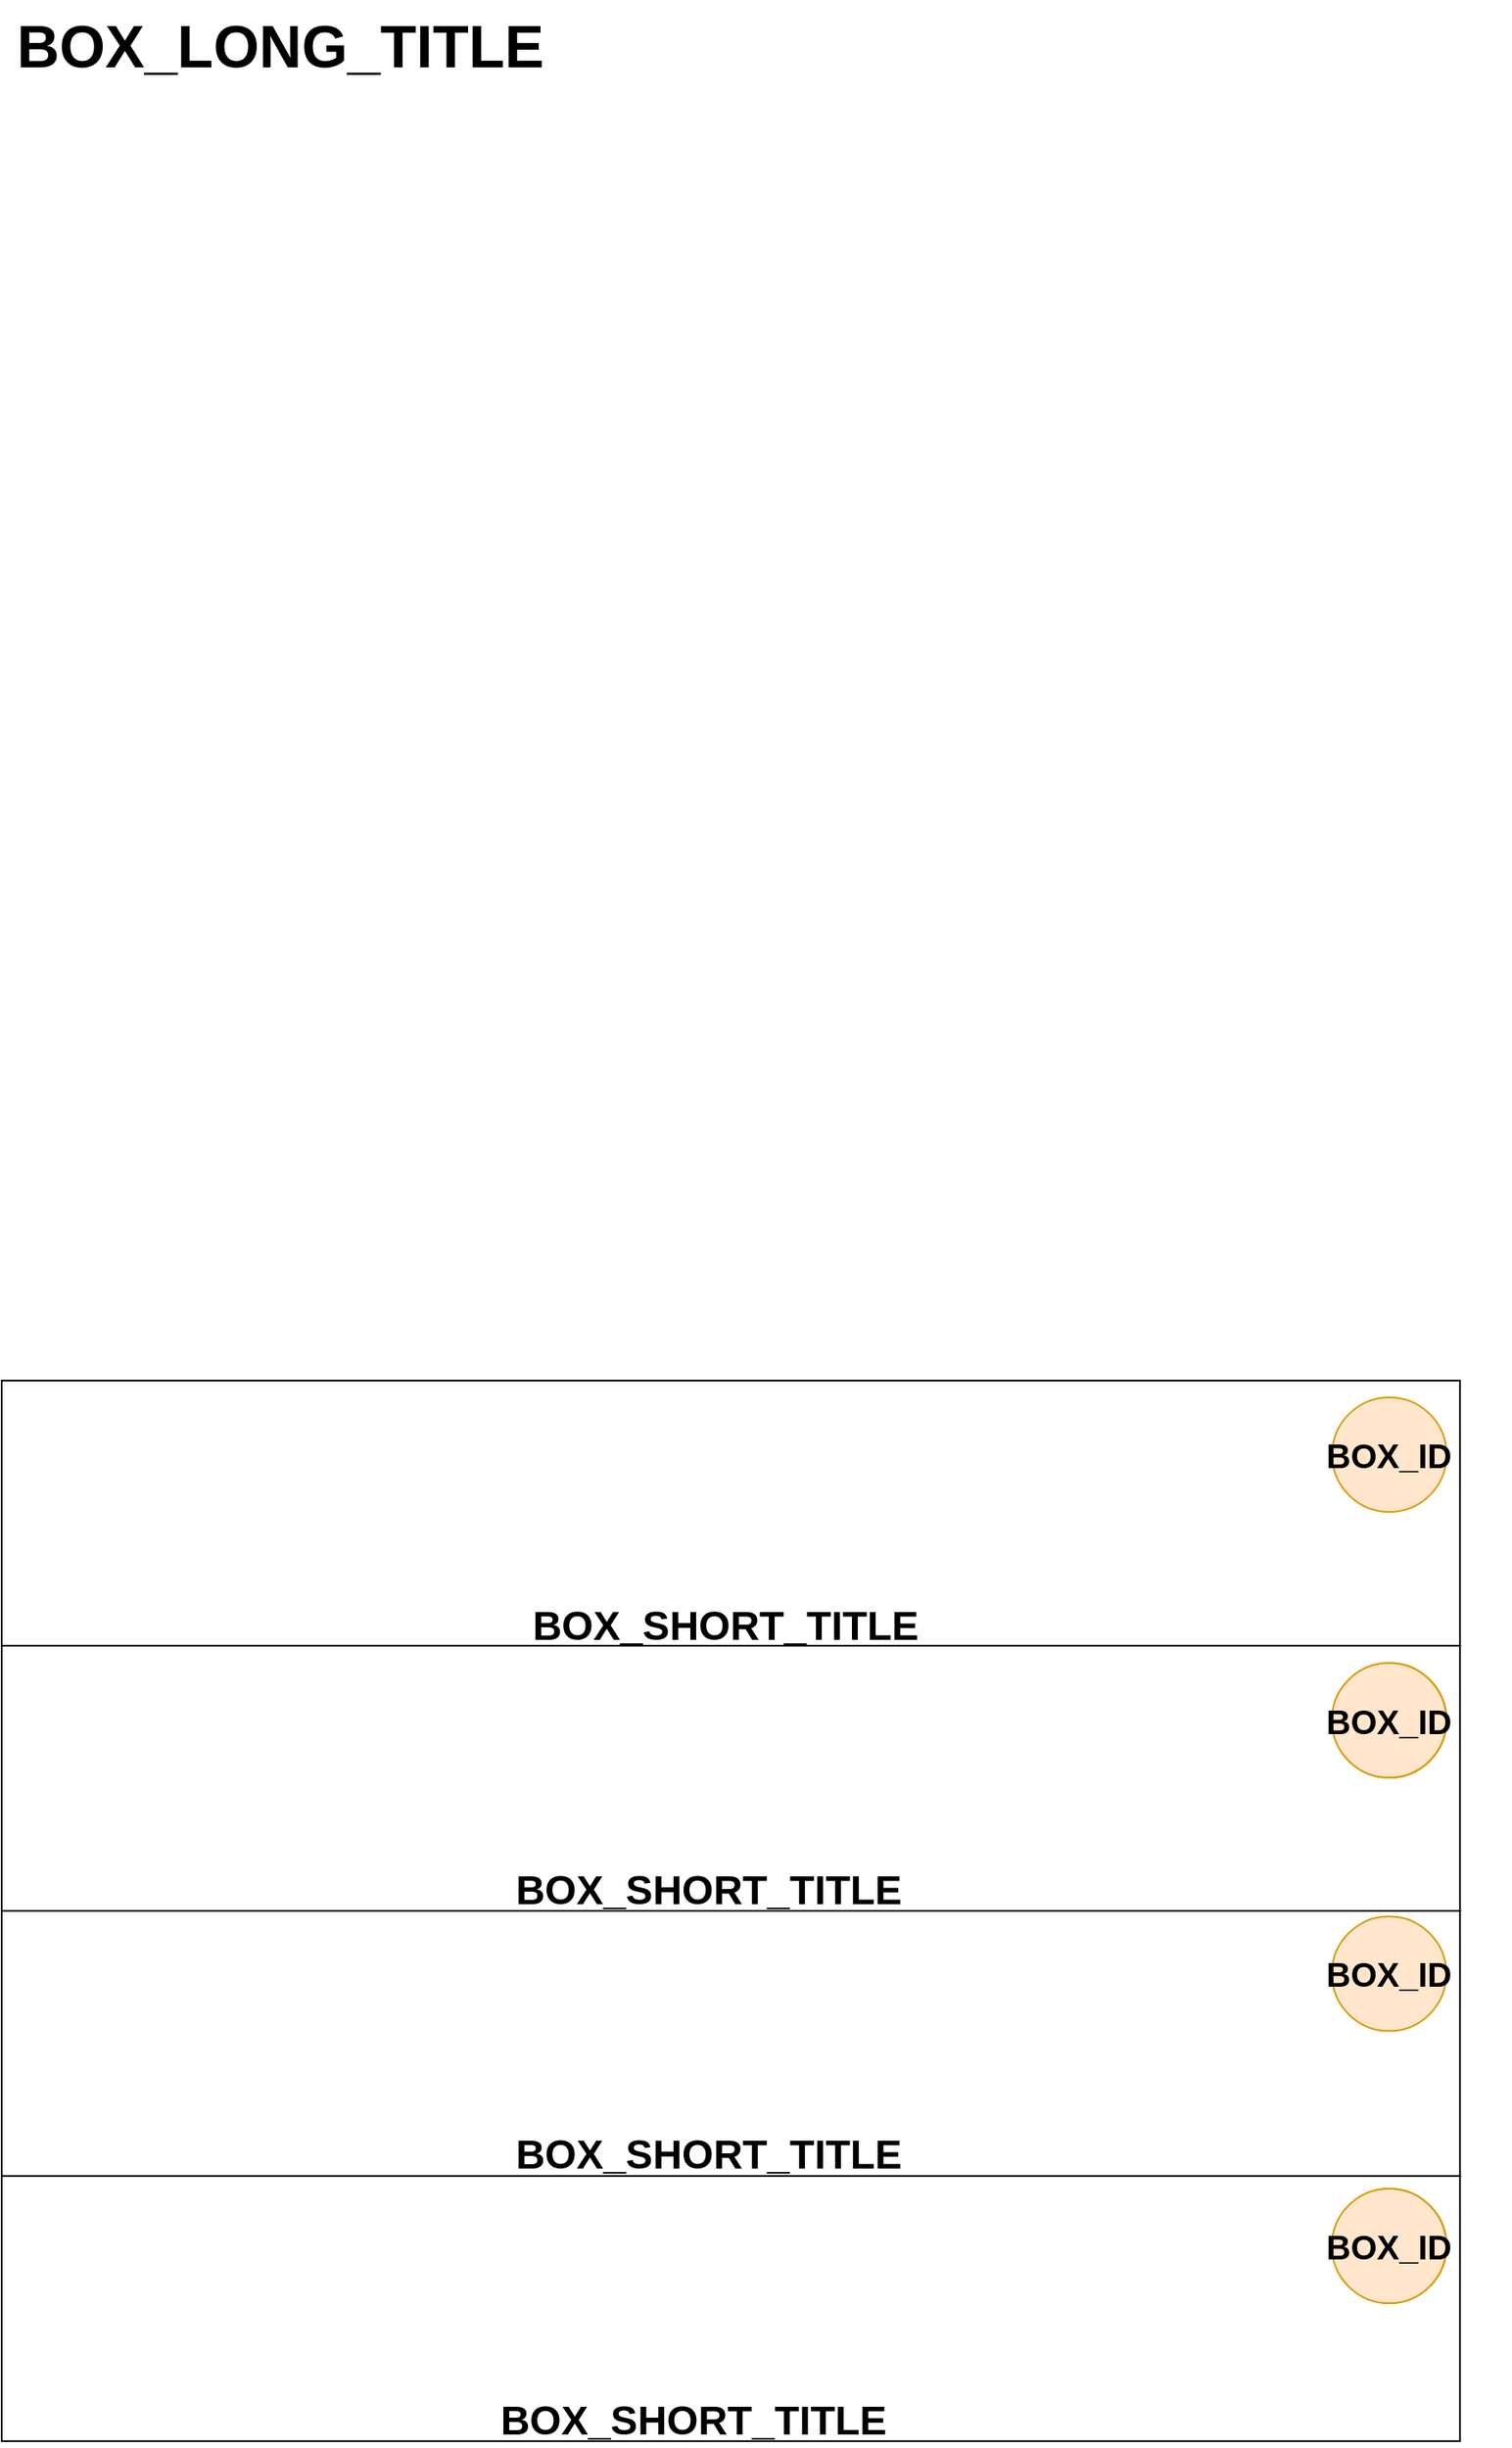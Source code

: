 <mxfile version="24.7.5">
  <diagram name="Page-1" id="yu1uDlsUj9-HUHLuCzGA">
    <mxGraphModel dx="2954" dy="1204" grid="1" gridSize="10" guides="1" tooltips="1" connect="1" arrows="1" fold="1" page="1" pageScale="1" pageWidth="1169" pageHeight="827" math="0" shadow="0">
      <root>
        <mxCell id="0" />
        <mxCell id="1" style="locked=1;" parent="0" />
        <mxCell id="7dp5-Y_0_lrtAA32eaPl-3" value="" style="rounded=0;whiteSpace=wrap;html=1;" parent="1" vertex="1">
          <mxGeometry x="140" y="1184.96" width="866.14" height="157.48" as="geometry" />
        </mxCell>
        <mxCell id="7dp5-Y_0_lrtAA32eaPl-4" value="" style="rounded=0;whiteSpace=wrap;html=1;" parent="1" vertex="1">
          <mxGeometry x="140" y="1342.44" width="866.14" height="157.48" as="geometry" />
        </mxCell>
        <mxCell id="7dp5-Y_0_lrtAA32eaPl-31" value="" style="shape=image;verticalLabelPosition=bottom;labelBackgroundColor=default;verticalAlign=top;aspect=fixed;imageAspect=0;image=IMAGE_CONTEXT;" parent="1" vertex="1">
          <mxGeometry x="713" y="873" width="230" height="153.33" as="geometry" />
        </mxCell>
        <mxCell id="7dp5-Y_0_lrtAA32eaPl-33" value="" style="rounded=0;whiteSpace=wrap;html=1;" parent="1" vertex="1">
          <mxGeometry x="140" y="870" width="866.14" height="157.48" as="geometry" />
        </mxCell>
        <mxCell id="7dp5-Y_0_lrtAA32eaPl-34" value="" style="rounded=0;whiteSpace=wrap;html=1;" parent="1" vertex="1">
          <mxGeometry x="140" y="1027.48" width="866.14" height="157.48" as="geometry" />
        </mxCell>
        <mxCell id="P8VqPcs2KSuZS6IY6BrC-7" value="Bilder" parent="0" />
        <mxCell id="7dp5-Y_0_lrtAA32eaPl-39" value="BOX_LONG_TITLE" style="text;whiteSpace=wrap;fontStyle=1;fontSize=35;" parent="P8VqPcs2KSuZS6IY6BrC-7" vertex="1">
          <mxGeometry x="146.82" y="50" width="883.18" height="140" as="geometry" />
        </mxCell>
        <mxCell id="7dp5-Y_0_lrtAA32eaPl-102" value="BOX_SHORT_TITLE" style="text;html=1;align=center;verticalAlign=middle;whiteSpace=wrap;rounded=0;fontSize=24;fontStyle=1" parent="P8VqPcs2KSuZS6IY6BrC-7" vertex="1">
          <mxGeometry x="505.07" y="1001.15" width="130" height="30" as="geometry" />
        </mxCell>
        <mxCell id="84E6AL7sA57kAIkc1ud4-1" value="" style="shape=image;verticalLabelPosition=bottom;labelBackgroundColor=default;verticalAlign=top;aspect=fixed;imageAspect=0;image=IMAGE_CONTEXT;" parent="P8VqPcs2KSuZS6IY6BrC-7" vertex="1">
          <mxGeometry x="146.82" y="160" width="889" height="634.64" as="geometry" />
        </mxCell>
        <mxCell id="84E6AL7sA57kAIkc1ud4-2" value="" style="shape=image;verticalLabelPosition=bottom;labelBackgroundColor=default;verticalAlign=top;aspect=fixed;imageAspect=0;image=IMAGE_CONTEXT;" parent="P8VqPcs2KSuZS6IY6BrC-7" vertex="1">
          <mxGeometry x="180" y="880" width="196.26" height="140" as="geometry" />
        </mxCell>
        <mxCell id="84E6AL7sA57kAIkc1ud4-3" value="" style="shape=image;verticalLabelPosition=bottom;labelBackgroundColor=default;verticalAlign=top;aspect=fixed;imageAspect=0;image=IMAGE_CONTEXT;" parent="P8VqPcs2KSuZS6IY6BrC-7" vertex="1">
          <mxGeometry x="760" y="880" width="199.07" height="142.19" as="geometry" />
        </mxCell>
        <mxCell id="84E6AL7sA57kAIkc1ud4-4" value="BOX_SHORT_TITLE" style="text;html=1;align=center;verticalAlign=middle;whiteSpace=wrap;rounded=0;fontSize=24;fontStyle=1" parent="P8VqPcs2KSuZS6IY6BrC-7" vertex="1">
          <mxGeometry x="495.07" y="1158.3" width="130" height="30" as="geometry" />
        </mxCell>
        <mxCell id="84E6AL7sA57kAIkc1ud4-7" value="BOX_SHORT_TITLE" style="text;html=1;align=center;verticalAlign=middle;whiteSpace=wrap;rounded=0;fontSize=24;fontStyle=1" parent="P8VqPcs2KSuZS6IY6BrC-7" vertex="1">
          <mxGeometry x="495.07" y="1315.45" width="130" height="30" as="geometry" />
        </mxCell>
        <mxCell id="84E6AL7sA57kAIkc1ud4-10" value="BOX_SHORT_TITLE" style="text;html=1;align=center;verticalAlign=middle;whiteSpace=wrap;rounded=0;fontSize=24;fontStyle=1" parent="P8VqPcs2KSuZS6IY6BrC-7" vertex="1">
          <mxGeometry x="485.86" y="1472.6" width="130" height="30" as="geometry" />
        </mxCell>
        <mxCell id="I7mwEt86ZR2V8otfdUx3-2" value="" style="shape=image;verticalLabelPosition=bottom;labelBackgroundColor=default;verticalAlign=top;aspect=fixed;imageAspect=0;image=IMAGE_CONTEXT;" parent="P8VqPcs2KSuZS6IY6BrC-7" vertex="1">
          <mxGeometry x="180.54" y="1037.81" width="196.26" height="140" as="geometry" />
        </mxCell>
        <mxCell id="I7mwEt86ZR2V8otfdUx3-3" value="" style="shape=image;verticalLabelPosition=bottom;labelBackgroundColor=default;verticalAlign=top;aspect=fixed;imageAspect=0;image=IMAGE_CONTEXT;" parent="P8VqPcs2KSuZS6IY6BrC-7" vertex="1">
          <mxGeometry x="760.54" y="1037.81" width="199.07" height="142.19" as="geometry" />
        </mxCell>
        <mxCell id="I7mwEt86ZR2V8otfdUx3-4" value="" style="shape=image;verticalLabelPosition=bottom;labelBackgroundColor=default;verticalAlign=top;aspect=fixed;imageAspect=0;image=IMAGE_CONTEXT;" parent="P8VqPcs2KSuZS6IY6BrC-7" vertex="1">
          <mxGeometry x="180.54" y="1193.3" width="196.26" height="140" as="geometry" />
        </mxCell>
        <mxCell id="I7mwEt86ZR2V8otfdUx3-5" value="" style="shape=image;verticalLabelPosition=bottom;labelBackgroundColor=default;verticalAlign=top;aspect=fixed;imageAspect=0;image=IMAGE_CONTEXT;" parent="P8VqPcs2KSuZS6IY6BrC-7" vertex="1">
          <mxGeometry x="760.54" y="1193.3" width="199.07" height="142.19" as="geometry" />
        </mxCell>
        <mxCell id="I7mwEt86ZR2V8otfdUx3-7" value="" style="shape=image;verticalLabelPosition=bottom;labelBackgroundColor=default;verticalAlign=top;aspect=fixed;imageAspect=0;image=IMAGE_CONTEXT;" parent="P8VqPcs2KSuZS6IY6BrC-7" vertex="1">
          <mxGeometry x="760.54" y="1350" width="199.07" height="142.19" as="geometry" />
        </mxCell>
        <mxCell id="I7mwEt86ZR2V8otfdUx3-8" value="" style="shape=image;verticalLabelPosition=bottom;labelBackgroundColor=default;verticalAlign=top;aspect=fixed;imageAspect=0;image=IMAGE_CONTEXT;" parent="P8VqPcs2KSuZS6IY6BrC-7" vertex="1">
          <mxGeometry x="180.54" y="1350" width="196.26" height="140" as="geometry" />
        </mxCell>
        <mxCell id="xN7plVkolGF7LvErYkfo-1" value="BOX_ID" style="ellipse;whiteSpace=wrap;html=1;aspect=fixed;fontStyle=1;fontSize=20;fillColor=#ffe6cc;strokeColor=#d79b00;rotation=0;" vertex="1" parent="P8VqPcs2KSuZS6IY6BrC-7">
          <mxGeometry x="930.18" y="880" width="68" height="68" as="geometry" />
        </mxCell>
        <mxCell id="xN7plVkolGF7LvErYkfo-2" value="BOX_ID" style="ellipse;whiteSpace=wrap;html=1;aspect=fixed;fontStyle=1;fontSize=14;fillColor=#ffe6cc;strokeColor=#d79b00;rotation=0;" vertex="1" parent="P8VqPcs2KSuZS6IY6BrC-7">
          <mxGeometry x="930.18" y="1037.81" width="68" height="68" as="geometry" />
        </mxCell>
        <mxCell id="xN7plVkolGF7LvErYkfo-3" value="BOX_ID" style="ellipse;whiteSpace=wrap;html=1;aspect=fixed;fontStyle=1;fontSize=20;fillColor=#ffe6cc;strokeColor=#d79b00;rotation=0;" vertex="1" parent="P8VqPcs2KSuZS6IY6BrC-7">
          <mxGeometry x="930" y="1188.3" width="68" height="68" as="geometry" />
        </mxCell>
        <mxCell id="xN7plVkolGF7LvErYkfo-4" value="BOX_ID" style="ellipse;whiteSpace=wrap;html=1;aspect=fixed;fontStyle=1;fontSize=14;fillColor=#ffe6cc;strokeColor=#d79b00;rotation=0;" vertex="1" parent="P8VqPcs2KSuZS6IY6BrC-7">
          <mxGeometry x="930.18" y="1350" width="68" height="68" as="geometry" />
        </mxCell>
        <mxCell id="xN7plVkolGF7LvErYkfo-5" value="BOX_ID" style="ellipse;whiteSpace=wrap;html=1;aspect=fixed;fontStyle=1;fontSize=20;fillColor=#ffe6cc;strokeColor=#d79b00;rotation=0;" vertex="1" parent="P8VqPcs2KSuZS6IY6BrC-7">
          <mxGeometry x="930" y="1350" width="68" height="68" as="geometry" />
        </mxCell>
        <mxCell id="xN7plVkolGF7LvErYkfo-6" value="BOX_ID" style="ellipse;whiteSpace=wrap;html=1;aspect=fixed;fontStyle=1;fontSize=20;fillColor=#ffe6cc;strokeColor=#d79b00;rotation=0;" vertex="1" parent="P8VqPcs2KSuZS6IY6BrC-7">
          <mxGeometry x="930" y="1037.81" width="68" height="68" as="geometry" />
        </mxCell>
      </root>
    </mxGraphModel>
  </diagram>
</mxfile>

